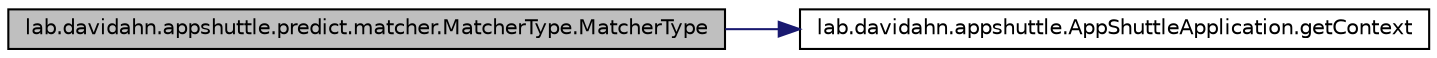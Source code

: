 digraph G
{
 // INTERACTIVE_SVG=YES
  edge [fontname="Helvetica",fontsize="10",labelfontname="Helvetica",labelfontsize="10"];
  node [fontname="Helvetica",fontsize="10",shape=record];
  rankdir="LR";
  Node1 [label="lab.davidahn.appshuttle.predict.matcher.MatcherType.MatcherType",height=0.2,width=0.4,color="black", fillcolor="grey75", style="filled" fontcolor="black"];
  Node1 -> Node2 [color="midnightblue",fontsize="10",style="solid",fontname="Helvetica"];
  Node2 [label="lab.davidahn.appshuttle.AppShuttleApplication.getContext",height=0.2,width=0.4,color="black", fillcolor="white", style="filled",URL="$classlab_1_1davidahn_1_1appshuttle_1_1_app_shuttle_application.html#a3aaf27429843b2eb05fdd33f20be8f86"];
}
